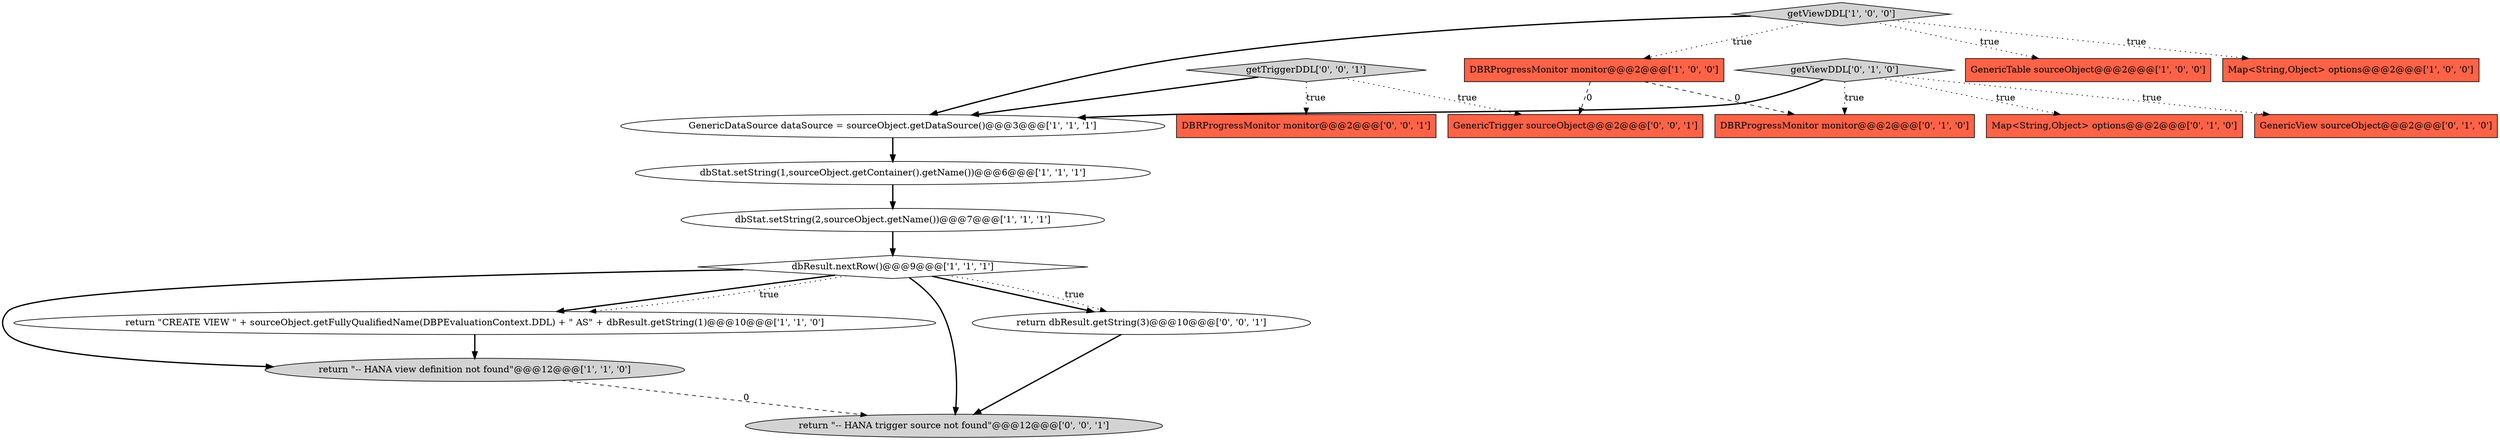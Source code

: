 digraph {
5 [style = filled, label = "GenericDataSource dataSource = sourceObject.getDataSource()@@@3@@@['1', '1', '1']", fillcolor = white, shape = ellipse image = "AAA0AAABBB1BBB"];
13 [style = filled, label = "DBRProgressMonitor monitor@@@2@@@['0', '1', '0']", fillcolor = tomato, shape = box image = "AAA1AAABBB2BBB"];
12 [style = filled, label = "getViewDDL['0', '1', '0']", fillcolor = lightgray, shape = diamond image = "AAA0AAABBB2BBB"];
15 [style = filled, label = "return \"-- HANA trigger source not found\"@@@12@@@['0', '0', '1']", fillcolor = lightgray, shape = ellipse image = "AAA0AAABBB3BBB"];
4 [style = filled, label = "GenericTable sourceObject@@@2@@@['1', '0', '0']", fillcolor = tomato, shape = box image = "AAA0AAABBB1BBB"];
0 [style = filled, label = "Map<String,Object> options@@@2@@@['1', '0', '0']", fillcolor = tomato, shape = box image = "AAA0AAABBB1BBB"];
1 [style = filled, label = "return \"-- HANA view definition not found\"@@@12@@@['1', '1', '0']", fillcolor = lightgray, shape = ellipse image = "AAA0AAABBB1BBB"];
8 [style = filled, label = "dbResult.nextRow()@@@9@@@['1', '1', '1']", fillcolor = white, shape = diamond image = "AAA0AAABBB1BBB"];
9 [style = filled, label = "return \"CREATE VIEW \" + sourceObject.getFullyQualifiedName(DBPEvaluationContext.DDL) + \" AS\" + dbResult.getString(1)@@@10@@@['1', '1', '0']", fillcolor = white, shape = ellipse image = "AAA0AAABBB1BBB"];
17 [style = filled, label = "getTriggerDDL['0', '0', '1']", fillcolor = lightgray, shape = diamond image = "AAA0AAABBB3BBB"];
14 [style = filled, label = "DBRProgressMonitor monitor@@@2@@@['0', '0', '1']", fillcolor = tomato, shape = box image = "AAA0AAABBB3BBB"];
16 [style = filled, label = "GenericTrigger sourceObject@@@2@@@['0', '0', '1']", fillcolor = tomato, shape = box image = "AAA0AAABBB3BBB"];
7 [style = filled, label = "DBRProgressMonitor monitor@@@2@@@['1', '0', '0']", fillcolor = tomato, shape = box image = "AAA1AAABBB1BBB"];
10 [style = filled, label = "Map<String,Object> options@@@2@@@['0', '1', '0']", fillcolor = tomato, shape = box image = "AAA0AAABBB2BBB"];
11 [style = filled, label = "GenericView sourceObject@@@2@@@['0', '1', '0']", fillcolor = tomato, shape = box image = "AAA0AAABBB2BBB"];
3 [style = filled, label = "getViewDDL['1', '0', '0']", fillcolor = lightgray, shape = diamond image = "AAA0AAABBB1BBB"];
18 [style = filled, label = "return dbResult.getString(3)@@@10@@@['0', '0', '1']", fillcolor = white, shape = ellipse image = "AAA0AAABBB3BBB"];
2 [style = filled, label = "dbStat.setString(1,sourceObject.getContainer().getName())@@@6@@@['1', '1', '1']", fillcolor = white, shape = ellipse image = "AAA0AAABBB1BBB"];
6 [style = filled, label = "dbStat.setString(2,sourceObject.getName())@@@7@@@['1', '1', '1']", fillcolor = white, shape = ellipse image = "AAA0AAABBB1BBB"];
17->5 [style = bold, label=""];
3->7 [style = dotted, label="true"];
8->15 [style = bold, label=""];
12->5 [style = bold, label=""];
2->6 [style = bold, label=""];
8->18 [style = bold, label=""];
7->16 [style = dashed, label="0"];
1->15 [style = dashed, label="0"];
18->15 [style = bold, label=""];
17->14 [style = dotted, label="true"];
3->4 [style = dotted, label="true"];
12->11 [style = dotted, label="true"];
17->16 [style = dotted, label="true"];
8->1 [style = bold, label=""];
5->2 [style = bold, label=""];
3->5 [style = bold, label=""];
12->13 [style = dotted, label="true"];
12->10 [style = dotted, label="true"];
6->8 [style = bold, label=""];
3->0 [style = dotted, label="true"];
8->9 [style = bold, label=""];
7->13 [style = dashed, label="0"];
8->18 [style = dotted, label="true"];
8->9 [style = dotted, label="true"];
9->1 [style = bold, label=""];
}
